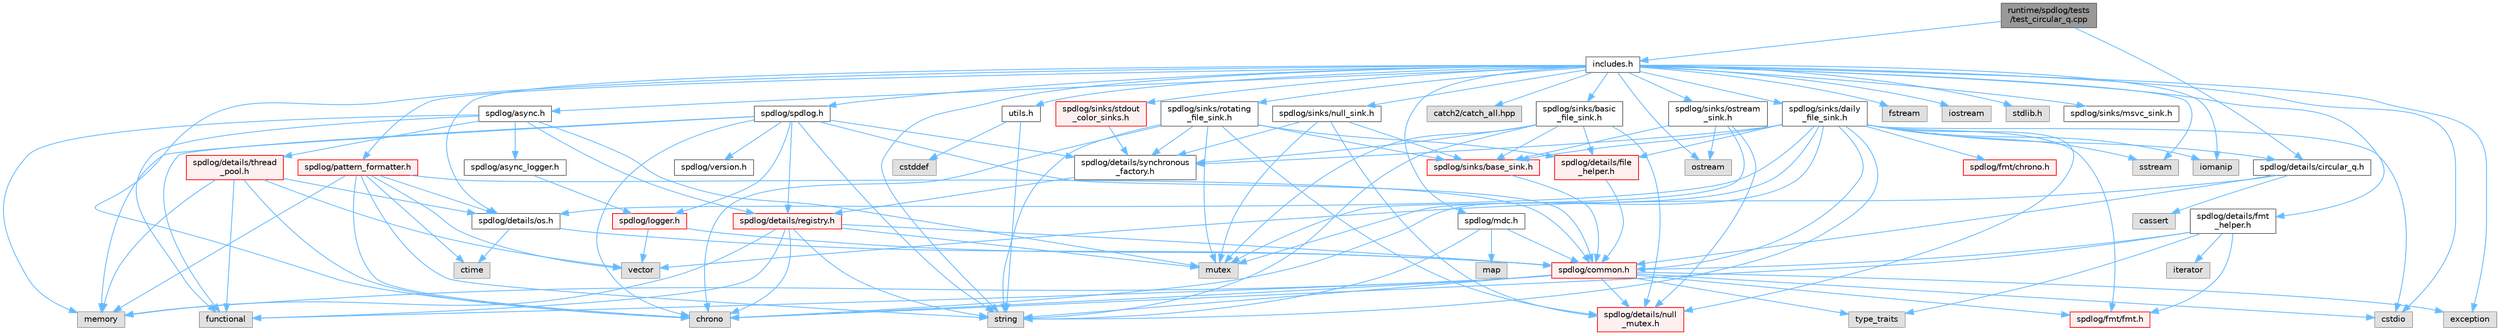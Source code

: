 digraph "runtime/spdlog/tests/test_circular_q.cpp"
{
 // LATEX_PDF_SIZE
  bgcolor="transparent";
  edge [fontname=Helvetica,fontsize=10,labelfontname=Helvetica,labelfontsize=10];
  node [fontname=Helvetica,fontsize=10,shape=box,height=0.2,width=0.4];
  Node1 [id="Node000001",label="runtime/spdlog/tests\l/test_circular_q.cpp",height=0.2,width=0.4,color="gray40", fillcolor="grey60", style="filled", fontcolor="black",tooltip=" "];
  Node1 -> Node2 [id="edge128_Node000001_Node000002",color="steelblue1",style="solid",tooltip=" "];
  Node2 [id="Node000002",label="includes.h",height=0.2,width=0.4,color="grey40", fillcolor="white", style="filled",URL="$includes_8h.html",tooltip=" "];
  Node2 -> Node3 [id="edge129_Node000002_Node000003",color="steelblue1",style="solid",tooltip=" "];
  Node3 [id="Node000003",label="catch2/catch_all.hpp",height=0.2,width=0.4,color="grey60", fillcolor="#E0E0E0", style="filled",tooltip=" "];
  Node2 -> Node4 [id="edge130_Node000002_Node000004",color="steelblue1",style="solid",tooltip=" "];
  Node4 [id="Node000004",label="utils.h",height=0.2,width=0.4,color="grey40", fillcolor="white", style="filled",URL="$tests_2utils_8h.html",tooltip=" "];
  Node4 -> Node5 [id="edge131_Node000004_Node000005",color="steelblue1",style="solid",tooltip=" "];
  Node5 [id="Node000005",label="cstddef",height=0.2,width=0.4,color="grey60", fillcolor="#E0E0E0", style="filled",tooltip=" "];
  Node4 -> Node6 [id="edge132_Node000004_Node000006",color="steelblue1",style="solid",tooltip=" "];
  Node6 [id="Node000006",label="string",height=0.2,width=0.4,color="grey60", fillcolor="#E0E0E0", style="filled",tooltip=" "];
  Node2 -> Node7 [id="edge133_Node000002_Node000007",color="steelblue1",style="solid",tooltip=" "];
  Node7 [id="Node000007",label="chrono",height=0.2,width=0.4,color="grey60", fillcolor="#E0E0E0", style="filled",tooltip=" "];
  Node2 -> Node8 [id="edge134_Node000002_Node000008",color="steelblue1",style="solid",tooltip=" "];
  Node8 [id="Node000008",label="cstdio",height=0.2,width=0.4,color="grey60", fillcolor="#E0E0E0", style="filled",tooltip=" "];
  Node2 -> Node9 [id="edge135_Node000002_Node000009",color="steelblue1",style="solid",tooltip=" "];
  Node9 [id="Node000009",label="exception",height=0.2,width=0.4,color="grey60", fillcolor="#E0E0E0", style="filled",tooltip=" "];
  Node2 -> Node10 [id="edge136_Node000002_Node000010",color="steelblue1",style="solid",tooltip=" "];
  Node10 [id="Node000010",label="fstream",height=0.2,width=0.4,color="grey60", fillcolor="#E0E0E0", style="filled",tooltip=" "];
  Node2 -> Node11 [id="edge137_Node000002_Node000011",color="steelblue1",style="solid",tooltip=" "];
  Node11 [id="Node000011",label="iostream",height=0.2,width=0.4,color="grey60", fillcolor="#E0E0E0", style="filled",tooltip=" "];
  Node2 -> Node12 [id="edge138_Node000002_Node000012",color="steelblue1",style="solid",tooltip=" "];
  Node12 [id="Node000012",label="ostream",height=0.2,width=0.4,color="grey60", fillcolor="#E0E0E0", style="filled",tooltip=" "];
  Node2 -> Node13 [id="edge139_Node000002_Node000013",color="steelblue1",style="solid",tooltip=" "];
  Node13 [id="Node000013",label="sstream",height=0.2,width=0.4,color="grey60", fillcolor="#E0E0E0", style="filled",tooltip=" "];
  Node2 -> Node6 [id="edge140_Node000002_Node000006",color="steelblue1",style="solid",tooltip=" "];
  Node2 -> Node14 [id="edge141_Node000002_Node000014",color="steelblue1",style="solid",tooltip=" "];
  Node14 [id="Node000014",label="iomanip",height=0.2,width=0.4,color="grey60", fillcolor="#E0E0E0", style="filled",tooltip=" "];
  Node2 -> Node15 [id="edge142_Node000002_Node000015",color="steelblue1",style="solid",tooltip=" "];
  Node15 [id="Node000015",label="stdlib.h",height=0.2,width=0.4,color="grey60", fillcolor="#E0E0E0", style="filled",tooltip=" "];
  Node2 -> Node16 [id="edge143_Node000002_Node000016",color="steelblue1",style="solid",tooltip=" "];
  Node16 [id="Node000016",label="spdlog/spdlog.h",height=0.2,width=0.4,color="grey40", fillcolor="white", style="filled",URL="$spdlog_8h.html",tooltip=" "];
  Node16 -> Node17 [id="edge144_Node000016_Node000017",color="steelblue1",style="solid",tooltip=" "];
  Node17 [id="Node000017",label="spdlog/common.h",height=0.2,width=0.4,color="red", fillcolor="#FFF0F0", style="filled",URL="$common_8h.html",tooltip=" "];
  Node17 -> Node18 [id="edge145_Node000017_Node000018",color="steelblue1",style="solid",tooltip=" "];
  Node18 [id="Node000018",label="spdlog/details/null\l_mutex.h",height=0.2,width=0.4,color="red", fillcolor="#FFF0F0", style="filled",URL="$null__mutex_8h.html",tooltip=" "];
  Node17 -> Node7 [id="edge146_Node000017_Node000007",color="steelblue1",style="solid",tooltip=" "];
  Node17 -> Node8 [id="edge147_Node000017_Node000008",color="steelblue1",style="solid",tooltip=" "];
  Node17 -> Node9 [id="edge148_Node000017_Node000009",color="steelblue1",style="solid",tooltip=" "];
  Node17 -> Node22 [id="edge149_Node000017_Node000022",color="steelblue1",style="solid",tooltip=" "];
  Node22 [id="Node000022",label="functional",height=0.2,width=0.4,color="grey60", fillcolor="#E0E0E0", style="filled",tooltip=" "];
  Node17 -> Node24 [id="edge150_Node000017_Node000024",color="steelblue1",style="solid",tooltip=" "];
  Node24 [id="Node000024",label="memory",height=0.2,width=0.4,color="grey60", fillcolor="#E0E0E0", style="filled",tooltip=" "];
  Node17 -> Node6 [id="edge151_Node000017_Node000006",color="steelblue1",style="solid",tooltip=" "];
  Node17 -> Node25 [id="edge152_Node000017_Node000025",color="steelblue1",style="solid",tooltip=" "];
  Node25 [id="Node000025",label="type_traits",height=0.2,width=0.4,color="grey60", fillcolor="#E0E0E0", style="filled",tooltip=" "];
  Node17 -> Node26 [id="edge153_Node000017_Node000026",color="steelblue1",style="solid",tooltip=" "];
  Node26 [id="Node000026",label="spdlog/fmt/fmt.h",height=0.2,width=0.4,color="red", fillcolor="#FFF0F0", style="filled",URL="$fmt_8h.html",tooltip=" "];
  Node16 -> Node185 [id="edge154_Node000016_Node000185",color="steelblue1",style="solid",tooltip=" "];
  Node185 [id="Node000185",label="spdlog/details/registry.h",height=0.2,width=0.4,color="red", fillcolor="#FFF0F0", style="filled",URL="$registry_8h.html",tooltip=" "];
  Node185 -> Node17 [id="edge155_Node000185_Node000017",color="steelblue1",style="solid",tooltip=" "];
  Node185 -> Node7 [id="edge156_Node000185_Node000007",color="steelblue1",style="solid",tooltip=" "];
  Node185 -> Node22 [id="edge157_Node000185_Node000022",color="steelblue1",style="solid",tooltip=" "];
  Node185 -> Node24 [id="edge158_Node000185_Node000024",color="steelblue1",style="solid",tooltip=" "];
  Node185 -> Node188 [id="edge159_Node000185_Node000188",color="steelblue1",style="solid",tooltip=" "];
  Node188 [id="Node000188",label="mutex",height=0.2,width=0.4,color="grey60", fillcolor="#E0E0E0", style="filled",tooltip=" "];
  Node185 -> Node6 [id="edge160_Node000185_Node000006",color="steelblue1",style="solid",tooltip=" "];
  Node16 -> Node191 [id="edge161_Node000016_Node000191",color="steelblue1",style="solid",tooltip=" "];
  Node191 [id="Node000191",label="spdlog/details/synchronous\l_factory.h",height=0.2,width=0.4,color="grey40", fillcolor="white", style="filled",URL="$synchronous__factory_8h.html",tooltip=" "];
  Node191 -> Node185 [id="edge162_Node000191_Node000185",color="steelblue1",style="solid",tooltip=" "];
  Node16 -> Node192 [id="edge163_Node000016_Node000192",color="steelblue1",style="solid",tooltip=" "];
  Node192 [id="Node000192",label="spdlog/logger.h",height=0.2,width=0.4,color="red", fillcolor="#FFF0F0", style="filled",URL="$logger_8h.html",tooltip=" "];
  Node192 -> Node17 [id="edge164_Node000192_Node000017",color="steelblue1",style="solid",tooltip=" "];
  Node192 -> Node195 [id="edge165_Node000192_Node000195",color="steelblue1",style="solid",tooltip=" "];
  Node195 [id="Node000195",label="vector",height=0.2,width=0.4,color="grey60", fillcolor="#E0E0E0", style="filled",tooltip=" "];
  Node16 -> Node198 [id="edge166_Node000016_Node000198",color="steelblue1",style="solid",tooltip=" "];
  Node198 [id="Node000198",label="spdlog/version.h",height=0.2,width=0.4,color="grey40", fillcolor="white", style="filled",URL="$spdlog_2include_2spdlog_2version_8h.html",tooltip=" "];
  Node16 -> Node7 [id="edge167_Node000016_Node000007",color="steelblue1",style="solid",tooltip=" "];
  Node16 -> Node22 [id="edge168_Node000016_Node000022",color="steelblue1",style="solid",tooltip=" "];
  Node16 -> Node24 [id="edge169_Node000016_Node000024",color="steelblue1",style="solid",tooltip=" "];
  Node16 -> Node6 [id="edge170_Node000016_Node000006",color="steelblue1",style="solid",tooltip=" "];
  Node2 -> Node199 [id="edge171_Node000002_Node000199",color="steelblue1",style="solid",tooltip=" "];
  Node199 [id="Node000199",label="spdlog/async.h",height=0.2,width=0.4,color="grey40", fillcolor="white", style="filled",URL="$async_8h.html",tooltip=" "];
  Node199 -> Node200 [id="edge172_Node000199_Node000200",color="steelblue1",style="solid",tooltip=" "];
  Node200 [id="Node000200",label="spdlog/async_logger.h",height=0.2,width=0.4,color="grey40", fillcolor="white", style="filled",URL="$async__logger_8h.html",tooltip=" "];
  Node200 -> Node192 [id="edge173_Node000200_Node000192",color="steelblue1",style="solid",tooltip=" "];
  Node199 -> Node185 [id="edge174_Node000199_Node000185",color="steelblue1",style="solid",tooltip=" "];
  Node199 -> Node201 [id="edge175_Node000199_Node000201",color="steelblue1",style="solid",tooltip=" "];
  Node201 [id="Node000201",label="spdlog/details/thread\l_pool.h",height=0.2,width=0.4,color="red", fillcolor="#FFF0F0", style="filled",URL="$thread__pool_8h.html",tooltip=" "];
  Node201 -> Node203 [id="edge176_Node000201_Node000203",color="steelblue1",style="solid",tooltip=" "];
  Node203 [id="Node000203",label="spdlog/details/os.h",height=0.2,width=0.4,color="grey40", fillcolor="white", style="filled",URL="$details_2os_8h.html",tooltip=" "];
  Node203 -> Node204 [id="edge177_Node000203_Node000204",color="steelblue1",style="solid",tooltip=" "];
  Node204 [id="Node000204",label="ctime",height=0.2,width=0.4,color="grey60", fillcolor="#E0E0E0", style="filled",tooltip=" "];
  Node203 -> Node17 [id="edge178_Node000203_Node000017",color="steelblue1",style="solid",tooltip=" "];
  Node201 -> Node7 [id="edge179_Node000201_Node000007",color="steelblue1",style="solid",tooltip=" "];
  Node201 -> Node22 [id="edge180_Node000201_Node000022",color="steelblue1",style="solid",tooltip=" "];
  Node201 -> Node24 [id="edge181_Node000201_Node000024",color="steelblue1",style="solid",tooltip=" "];
  Node201 -> Node195 [id="edge182_Node000201_Node000195",color="steelblue1",style="solid",tooltip=" "];
  Node199 -> Node22 [id="edge183_Node000199_Node000022",color="steelblue1",style="solid",tooltip=" "];
  Node199 -> Node24 [id="edge184_Node000199_Node000024",color="steelblue1",style="solid",tooltip=" "];
  Node199 -> Node188 [id="edge185_Node000199_Node000188",color="steelblue1",style="solid",tooltip=" "];
  Node2 -> Node205 [id="edge186_Node000002_Node000205",color="steelblue1",style="solid",tooltip=" "];
  Node205 [id="Node000205",label="spdlog/details/fmt\l_helper.h",height=0.2,width=0.4,color="grey40", fillcolor="white", style="filled",URL="$fmt__helper_8h.html",tooltip=" "];
  Node205 -> Node7 [id="edge187_Node000205_Node000007",color="steelblue1",style="solid",tooltip=" "];
  Node205 -> Node184 [id="edge188_Node000205_Node000184",color="steelblue1",style="solid",tooltip=" "];
  Node184 [id="Node000184",label="iterator",height=0.2,width=0.4,color="grey60", fillcolor="#E0E0E0", style="filled",tooltip=" "];
  Node205 -> Node17 [id="edge189_Node000205_Node000017",color="steelblue1",style="solid",tooltip=" "];
  Node205 -> Node26 [id="edge190_Node000205_Node000026",color="steelblue1",style="solid",tooltip=" "];
  Node205 -> Node25 [id="edge191_Node000205_Node000025",color="steelblue1",style="solid",tooltip=" "];
  Node2 -> Node203 [id="edge192_Node000002_Node000203",color="steelblue1",style="solid",tooltip=" "];
  Node2 -> Node206 [id="edge193_Node000002_Node000206",color="steelblue1",style="solid",tooltip=" "];
  Node206 [id="Node000206",label="spdlog/mdc.h",height=0.2,width=0.4,color="grey40", fillcolor="white", style="filled",URL="$mdc_8h.html",tooltip=" "];
  Node206 -> Node207 [id="edge194_Node000206_Node000207",color="steelblue1",style="solid",tooltip=" "];
  Node207 [id="Node000207",label="map",height=0.2,width=0.4,color="grey60", fillcolor="#E0E0E0", style="filled",tooltip=" "];
  Node206 -> Node6 [id="edge195_Node000206_Node000006",color="steelblue1",style="solid",tooltip=" "];
  Node206 -> Node17 [id="edge196_Node000206_Node000017",color="steelblue1",style="solid",tooltip=" "];
  Node2 -> Node208 [id="edge197_Node000002_Node000208",color="steelblue1",style="solid",tooltip=" "];
  Node208 [id="Node000208",label="spdlog/sinks/basic\l_file_sink.h",height=0.2,width=0.4,color="grey40", fillcolor="white", style="filled",URL="$basic__file__sink_8h.html",tooltip=" "];
  Node208 -> Node209 [id="edge198_Node000208_Node000209",color="steelblue1",style="solid",tooltip=" "];
  Node209 [id="Node000209",label="spdlog/details/file\l_helper.h",height=0.2,width=0.4,color="red", fillcolor="#FFF0F0", style="filled",URL="$file__helper_8h.html",tooltip=" "];
  Node209 -> Node17 [id="edge199_Node000209_Node000017",color="steelblue1",style="solid",tooltip=" "];
  Node208 -> Node18 [id="edge200_Node000208_Node000018",color="steelblue1",style="solid",tooltip=" "];
  Node208 -> Node191 [id="edge201_Node000208_Node000191",color="steelblue1",style="solid",tooltip=" "];
  Node208 -> Node211 [id="edge202_Node000208_Node000211",color="steelblue1",style="solid",tooltip=" "];
  Node211 [id="Node000211",label="spdlog/sinks/base_sink.h",height=0.2,width=0.4,color="red", fillcolor="#FFF0F0", style="filled",URL="$base__sink_8h.html",tooltip=" "];
  Node211 -> Node17 [id="edge203_Node000211_Node000017",color="steelblue1",style="solid",tooltip=" "];
  Node208 -> Node188 [id="edge204_Node000208_Node000188",color="steelblue1",style="solid",tooltip=" "];
  Node208 -> Node6 [id="edge205_Node000208_Node000006",color="steelblue1",style="solid",tooltip=" "];
  Node2 -> Node214 [id="edge206_Node000002_Node000214",color="steelblue1",style="solid",tooltip=" "];
  Node214 [id="Node000214",label="spdlog/sinks/daily\l_file_sink.h",height=0.2,width=0.4,color="grey40", fillcolor="white", style="filled",URL="$daily__file__sink_8h.html",tooltip=" "];
  Node214 -> Node17 [id="edge207_Node000214_Node000017",color="steelblue1",style="solid",tooltip=" "];
  Node214 -> Node194 [id="edge208_Node000214_Node000194",color="steelblue1",style="solid",tooltip=" "];
  Node194 [id="Node000194",label="spdlog/details/circular_q.h",height=0.2,width=0.4,color="grey40", fillcolor="white", style="filled",URL="$circular__q_8h.html",tooltip=" "];
  Node194 -> Node36 [id="edge209_Node000194_Node000036",color="steelblue1",style="solid",tooltip=" "];
  Node36 [id="Node000036",label="cassert",height=0.2,width=0.4,color="grey60", fillcolor="#E0E0E0", style="filled",tooltip=" "];
  Node194 -> Node195 [id="edge210_Node000194_Node000195",color="steelblue1",style="solid",tooltip=" "];
  Node194 -> Node17 [id="edge211_Node000194_Node000017",color="steelblue1",style="solid",tooltip=" "];
  Node214 -> Node209 [id="edge212_Node000214_Node000209",color="steelblue1",style="solid",tooltip=" "];
  Node214 -> Node18 [id="edge213_Node000214_Node000018",color="steelblue1",style="solid",tooltip=" "];
  Node214 -> Node203 [id="edge214_Node000214_Node000203",color="steelblue1",style="solid",tooltip=" "];
  Node214 -> Node191 [id="edge215_Node000214_Node000191",color="steelblue1",style="solid",tooltip=" "];
  Node214 -> Node215 [id="edge216_Node000214_Node000215",color="steelblue1",style="solid",tooltip=" "];
  Node215 [id="Node000215",label="spdlog/fmt/chrono.h",height=0.2,width=0.4,color="red", fillcolor="#FFF0F0", style="filled",URL="$spdlog_2include_2spdlog_2fmt_2chrono_8h.html",tooltip=" "];
  Node214 -> Node26 [id="edge217_Node000214_Node000026",color="steelblue1",style="solid",tooltip=" "];
  Node214 -> Node211 [id="edge218_Node000214_Node000211",color="steelblue1",style="solid",tooltip=" "];
  Node214 -> Node7 [id="edge219_Node000214_Node000007",color="steelblue1",style="solid",tooltip=" "];
  Node214 -> Node8 [id="edge220_Node000214_Node000008",color="steelblue1",style="solid",tooltip=" "];
  Node214 -> Node14 [id="edge221_Node000214_Node000014",color="steelblue1",style="solid",tooltip=" "];
  Node214 -> Node188 [id="edge222_Node000214_Node000188",color="steelblue1",style="solid",tooltip=" "];
  Node214 -> Node13 [id="edge223_Node000214_Node000013",color="steelblue1",style="solid",tooltip=" "];
  Node214 -> Node6 [id="edge224_Node000214_Node000006",color="steelblue1",style="solid",tooltip=" "];
  Node2 -> Node217 [id="edge225_Node000002_Node000217",color="steelblue1",style="solid",tooltip=" "];
  Node217 [id="Node000217",label="spdlog/sinks/null_sink.h",height=0.2,width=0.4,color="grey40", fillcolor="white", style="filled",URL="$null__sink_8h.html",tooltip=" "];
  Node217 -> Node18 [id="edge226_Node000217_Node000018",color="steelblue1",style="solid",tooltip=" "];
  Node217 -> Node191 [id="edge227_Node000217_Node000191",color="steelblue1",style="solid",tooltip=" "];
  Node217 -> Node211 [id="edge228_Node000217_Node000211",color="steelblue1",style="solid",tooltip=" "];
  Node217 -> Node188 [id="edge229_Node000217_Node000188",color="steelblue1",style="solid",tooltip=" "];
  Node2 -> Node218 [id="edge230_Node000002_Node000218",color="steelblue1",style="solid",tooltip=" "];
  Node218 [id="Node000218",label="spdlog/sinks/ostream\l_sink.h",height=0.2,width=0.4,color="grey40", fillcolor="white", style="filled",URL="$ostream__sink_8h.html",tooltip=" "];
  Node218 -> Node18 [id="edge231_Node000218_Node000018",color="steelblue1",style="solid",tooltip=" "];
  Node218 -> Node211 [id="edge232_Node000218_Node000211",color="steelblue1",style="solid",tooltip=" "];
  Node218 -> Node188 [id="edge233_Node000218_Node000188",color="steelblue1",style="solid",tooltip=" "];
  Node218 -> Node12 [id="edge234_Node000218_Node000012",color="steelblue1",style="solid",tooltip=" "];
  Node2 -> Node219 [id="edge235_Node000002_Node000219",color="steelblue1",style="solid",tooltip=" "];
  Node219 [id="Node000219",label="spdlog/sinks/rotating\l_file_sink.h",height=0.2,width=0.4,color="grey40", fillcolor="white", style="filled",URL="$rotating__file__sink_8h.html",tooltip=" "];
  Node219 -> Node209 [id="edge236_Node000219_Node000209",color="steelblue1",style="solid",tooltip=" "];
  Node219 -> Node18 [id="edge237_Node000219_Node000018",color="steelblue1",style="solid",tooltip=" "];
  Node219 -> Node191 [id="edge238_Node000219_Node000191",color="steelblue1",style="solid",tooltip=" "];
  Node219 -> Node211 [id="edge239_Node000219_Node000211",color="steelblue1",style="solid",tooltip=" "];
  Node219 -> Node7 [id="edge240_Node000219_Node000007",color="steelblue1",style="solid",tooltip=" "];
  Node219 -> Node188 [id="edge241_Node000219_Node000188",color="steelblue1",style="solid",tooltip=" "];
  Node219 -> Node6 [id="edge242_Node000219_Node000006",color="steelblue1",style="solid",tooltip=" "];
  Node2 -> Node220 [id="edge243_Node000002_Node000220",color="steelblue1",style="solid",tooltip=" "];
  Node220 [id="Node000220",label="spdlog/sinks/stdout\l_color_sinks.h",height=0.2,width=0.4,color="red", fillcolor="#FFF0F0", style="filled",URL="$stdout__color__sinks_8h.html",tooltip=" "];
  Node220 -> Node191 [id="edge244_Node000220_Node000191",color="steelblue1",style="solid",tooltip=" "];
  Node2 -> Node223 [id="edge245_Node000002_Node000223",color="steelblue1",style="solid",tooltip=" "];
  Node223 [id="Node000223",label="spdlog/sinks/msvc_sink.h",height=0.2,width=0.4,color="grey40", fillcolor="white", style="filled",URL="$msvc__sink_8h.html",tooltip=" "];
  Node2 -> Node224 [id="edge246_Node000002_Node000224",color="steelblue1",style="solid",tooltip=" "];
  Node224 [id="Node000224",label="spdlog/pattern_formatter.h",height=0.2,width=0.4,color="red", fillcolor="#FFF0F0", style="filled",URL="$pattern__formatter_8h.html",tooltip=" "];
  Node224 -> Node17 [id="edge247_Node000224_Node000017",color="steelblue1",style="solid",tooltip=" "];
  Node224 -> Node203 [id="edge248_Node000224_Node000203",color="steelblue1",style="solid",tooltip=" "];
  Node224 -> Node7 [id="edge249_Node000224_Node000007",color="steelblue1",style="solid",tooltip=" "];
  Node224 -> Node204 [id="edge250_Node000224_Node000204",color="steelblue1",style="solid",tooltip=" "];
  Node224 -> Node24 [id="edge251_Node000224_Node000024",color="steelblue1",style="solid",tooltip=" "];
  Node224 -> Node6 [id="edge252_Node000224_Node000006",color="steelblue1",style="solid",tooltip=" "];
  Node224 -> Node195 [id="edge253_Node000224_Node000195",color="steelblue1",style="solid",tooltip=" "];
  Node1 -> Node194 [id="edge254_Node000001_Node000194",color="steelblue1",style="solid",tooltip=" "];
}
